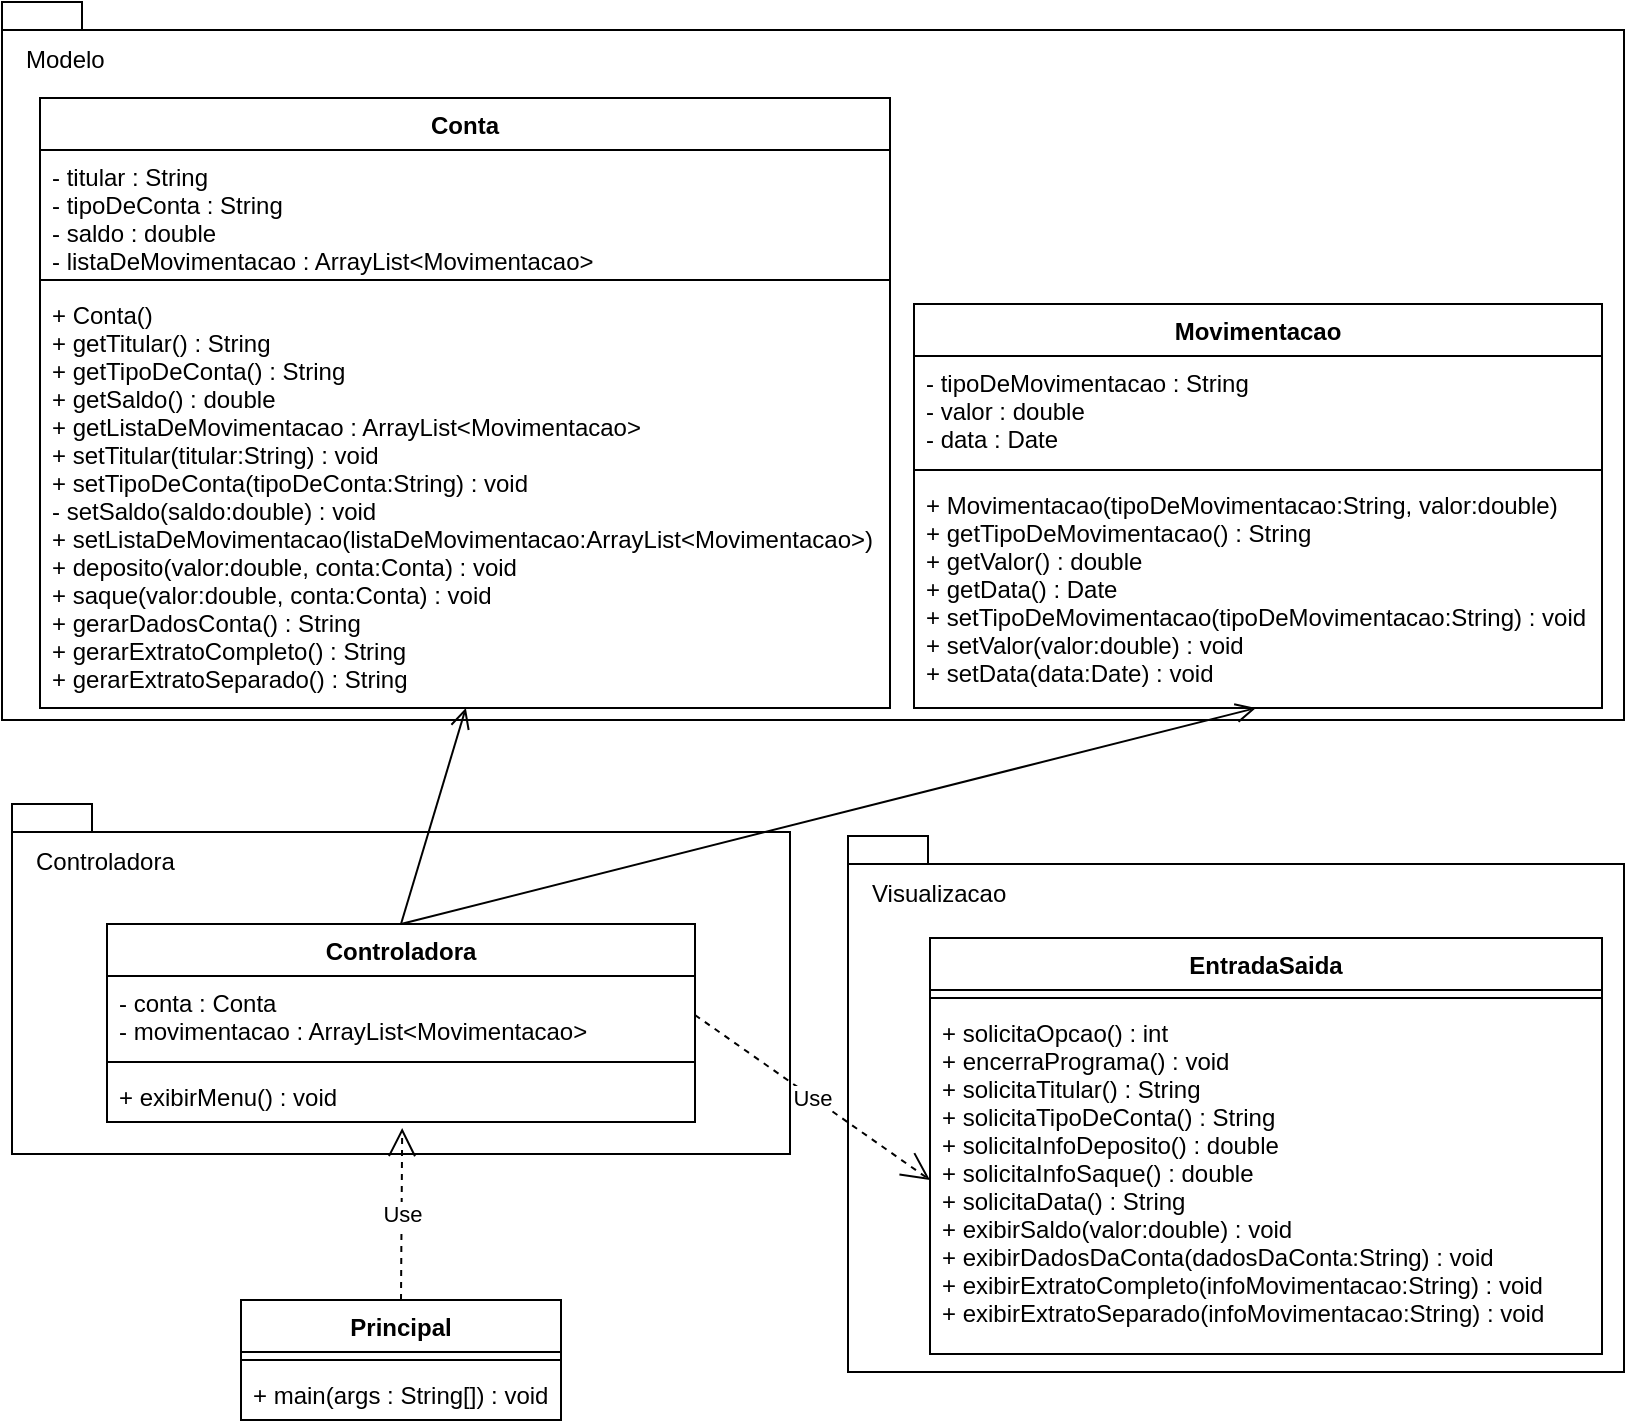 <mxfile version="17.2.4" type="google"><diagram id="OOQIxKlM8ksysqOHkIzJ" name="Page-1"><mxGraphModel grid="0" page="1" gridSize="10" guides="1" tooltips="1" connect="1" arrows="1" fold="1" pageScale="1" pageWidth="827" pageHeight="1169" math="0" shadow="0"><root><mxCell id="0"/><mxCell id="1" parent="0"/><mxCell id="rF6WpgexEWNnIROqC1L4-21" value="" style="shape=folder;fontStyle=1;spacingTop=10;tabWidth=40;tabHeight=14;tabPosition=left;html=1;" vertex="1" parent="1"><mxGeometry x="436" y="781" width="388" height="268" as="geometry"/></mxCell><mxCell id="rF6WpgexEWNnIROqC1L4-11" value="" style="shape=folder;fontStyle=1;spacingTop=10;tabWidth=40;tabHeight=14;tabPosition=left;html=1;" vertex="1" parent="1"><mxGeometry x="13" y="364" width="811" height="359" as="geometry"/></mxCell><mxCell id="wNTuDRI-KQpana7OwPKi-9" value="" style="shape=folder;fontStyle=1;spacingTop=10;tabWidth=40;tabHeight=14;tabPosition=left;html=1;" vertex="1" parent="1"><mxGeometry x="18" y="765" width="389" height="175" as="geometry"/></mxCell><mxCell id="wNTuDRI-KQpana7OwPKi-1" value="Principal" style="swimlane;fontStyle=1;align=center;verticalAlign=top;childLayout=stackLayout;horizontal=1;startSize=26;horizontalStack=0;resizeParent=1;resizeParentMax=0;resizeLast=0;collapsible=1;marginBottom=0;" vertex="1" parent="1"><mxGeometry x="132.5" y="1013" width="160" height="60" as="geometry"/></mxCell><mxCell id="wNTuDRI-KQpana7OwPKi-3" value="" style="line;strokeWidth=1;fillColor=none;align=left;verticalAlign=middle;spacingTop=-1;spacingLeft=3;spacingRight=3;rotatable=0;labelPosition=right;points=[];portConstraint=eastwest;" vertex="1" parent="wNTuDRI-KQpana7OwPKi-1"><mxGeometry y="26" width="160" height="8" as="geometry"/></mxCell><mxCell id="wNTuDRI-KQpana7OwPKi-4" value="+ main(args : String[]) : void" style="text;strokeColor=none;fillColor=none;align=left;verticalAlign=top;spacingLeft=4;spacingRight=4;overflow=hidden;rotatable=0;points=[[0,0.5],[1,0.5]];portConstraint=eastwest;" vertex="1" parent="wNTuDRI-KQpana7OwPKi-1"><mxGeometry y="34" width="160" height="26" as="geometry"/></mxCell><mxCell id="wNTuDRI-KQpana7OwPKi-5" value="Controladora" style="swimlane;fontStyle=1;align=center;verticalAlign=top;childLayout=stackLayout;horizontal=1;startSize=26;horizontalStack=0;resizeParent=1;resizeParentMax=0;resizeLast=0;collapsible=1;marginBottom=0;" vertex="1" parent="1"><mxGeometry x="65.5" y="825" width="294" height="99" as="geometry"/></mxCell><mxCell id="wNTuDRI-KQpana7OwPKi-6" value="- conta : Conta&#10;- movimentacao : ArrayList&lt;Movimentacao&gt;" style="text;strokeColor=none;fillColor=none;align=left;verticalAlign=top;spacingLeft=4;spacingRight=4;overflow=hidden;rotatable=0;points=[[0,0.5],[1,0.5]];portConstraint=eastwest;" vertex="1" parent="wNTuDRI-KQpana7OwPKi-5"><mxGeometry y="26" width="294" height="39" as="geometry"/></mxCell><mxCell id="wNTuDRI-KQpana7OwPKi-7" value="" style="line;strokeWidth=1;fillColor=none;align=left;verticalAlign=middle;spacingTop=-1;spacingLeft=3;spacingRight=3;rotatable=0;labelPosition=right;points=[];portConstraint=eastwest;" vertex="1" parent="wNTuDRI-KQpana7OwPKi-5"><mxGeometry y="65" width="294" height="8" as="geometry"/></mxCell><mxCell id="wNTuDRI-KQpana7OwPKi-8" value="+ exibirMenu() : void" style="text;strokeColor=none;fillColor=none;align=left;verticalAlign=top;spacingLeft=4;spacingRight=4;overflow=hidden;rotatable=0;points=[[0,0.5],[1,0.5]];portConstraint=eastwest;" vertex="1" parent="wNTuDRI-KQpana7OwPKi-5"><mxGeometry y="73" width="294" height="26" as="geometry"/></mxCell><mxCell id="rF6WpgexEWNnIROqC1L4-1" value="Controladora" style="text;html=1;strokeColor=none;fillColor=none;align=left;verticalAlign=middle;whiteSpace=wrap;rounded=0;" vertex="1" parent="1"><mxGeometry x="28" y="779" width="60" height="30" as="geometry"/></mxCell><mxCell id="rF6WpgexEWNnIROqC1L4-2" value="Use" style="endArrow=open;endSize=12;dashed=1;html=1;rounded=0;exitX=0.5;exitY=0;exitDx=0;exitDy=0;entryX=0.502;entryY=1.115;entryDx=0;entryDy=0;entryPerimeter=0;" edge="1" parent="1" source="wNTuDRI-KQpana7OwPKi-1" target="wNTuDRI-KQpana7OwPKi-8"><mxGeometry width="160" relative="1" as="geometry"><mxPoint x="332" y="921" as="sourcePoint"/><mxPoint x="492" y="921" as="targetPoint"/></mxGeometry></mxCell><mxCell id="rF6WpgexEWNnIROqC1L4-3" value="Conta" style="swimlane;fontStyle=1;align=center;verticalAlign=top;childLayout=stackLayout;horizontal=1;startSize=26;horizontalStack=0;resizeParent=1;resizeParentMax=0;resizeLast=0;collapsible=1;marginBottom=0;" vertex="1" parent="1"><mxGeometry x="32" y="412" width="425" height="305" as="geometry"/></mxCell><mxCell id="rF6WpgexEWNnIROqC1L4-4" value="- titular : String&#10;- tipoDeConta : String&#10;- saldo : double&#10;- listaDeMovimentacao : ArrayList&lt;Movimentacao&gt;" style="text;strokeColor=none;fillColor=none;align=left;verticalAlign=top;spacingLeft=4;spacingRight=4;overflow=hidden;rotatable=0;points=[[0,0.5],[1,0.5]];portConstraint=eastwest;" vertex="1" parent="rF6WpgexEWNnIROqC1L4-3"><mxGeometry y="26" width="425" height="61" as="geometry"/></mxCell><mxCell id="rF6WpgexEWNnIROqC1L4-5" value="" style="line;strokeWidth=1;fillColor=none;align=left;verticalAlign=middle;spacingTop=-1;spacingLeft=3;spacingRight=3;rotatable=0;labelPosition=right;points=[];portConstraint=eastwest;" vertex="1" parent="rF6WpgexEWNnIROqC1L4-3"><mxGeometry y="87" width="425" height="8" as="geometry"/></mxCell><mxCell id="rF6WpgexEWNnIROqC1L4-6" value="+ Conta()&#10;+ getTitular() : String&#10;+ getTipoDeConta() : String&#10;+ getSaldo() : double&#10;+ getListaDeMovimentacao : ArrayList&lt;Movimentacao&gt;&#10;+ setTitular(titular:String) : void&#10;+ setTipoDeConta(tipoDeConta:String) : void&#10;- setSaldo(saldo:double) : void&#10;+ setListaDeMovimentacao(listaDeMovimentacao:ArrayList&lt;Movimentacao&gt;) : void&#10;+ deposito(valor:double, conta:Conta) : void&#10;+ saque(valor:double, conta:Conta) : void&#10;+ gerarDadosConta() : String&#10;+ gerarExtratoCompleto() : String&#10;+ gerarExtratoSeparado() : String&#10;" style="text;strokeColor=none;fillColor=none;align=left;verticalAlign=top;spacingLeft=4;spacingRight=4;overflow=hidden;rotatable=0;points=[[0,0.5],[1,0.5]];portConstraint=eastwest;" vertex="1" parent="rF6WpgexEWNnIROqC1L4-3"><mxGeometry y="95" width="425" height="210" as="geometry"/></mxCell><mxCell id="rF6WpgexEWNnIROqC1L4-7" value="Movimentacao" style="swimlane;fontStyle=1;align=center;verticalAlign=top;childLayout=stackLayout;horizontal=1;startSize=26;horizontalStack=0;resizeParent=1;resizeParentMax=0;resizeLast=0;collapsible=1;marginBottom=0;" vertex="1" parent="1"><mxGeometry x="469" y="515" width="344" height="202" as="geometry"/></mxCell><mxCell id="rF6WpgexEWNnIROqC1L4-8" value="- tipoDeMovimentacao : String&#10;- valor : double&#10;- data : Date" style="text;strokeColor=none;fillColor=none;align=left;verticalAlign=top;spacingLeft=4;spacingRight=4;overflow=hidden;rotatable=0;points=[[0,0.5],[1,0.5]];portConstraint=eastwest;" vertex="1" parent="rF6WpgexEWNnIROqC1L4-7"><mxGeometry y="26" width="344" height="53" as="geometry"/></mxCell><mxCell id="rF6WpgexEWNnIROqC1L4-9" value="" style="line;strokeWidth=1;fillColor=none;align=left;verticalAlign=middle;spacingTop=-1;spacingLeft=3;spacingRight=3;rotatable=0;labelPosition=right;points=[];portConstraint=eastwest;" vertex="1" parent="rF6WpgexEWNnIROqC1L4-7"><mxGeometry y="79" width="344" height="8" as="geometry"/></mxCell><mxCell id="rF6WpgexEWNnIROqC1L4-10" value="+ Movimentacao(tipoDeMovimentacao:String, valor:double)&#10;+ getTipoDeMovimentacao() : String&#10;+ getValor() : double&#10;+ getData() : Date&#10;+ setTipoDeMovimentacao(tipoDeMovimentacao:String) : void&#10;+ setValor(valor:double) : void&#10;+ setData(data:Date) : void&#10;" style="text;strokeColor=none;fillColor=none;align=left;verticalAlign=top;spacingLeft=4;spacingRight=4;overflow=hidden;rotatable=0;points=[[0,0.5],[1,0.5]];portConstraint=eastwest;" vertex="1" parent="rF6WpgexEWNnIROqC1L4-7"><mxGeometry y="87" width="344" height="115" as="geometry"/></mxCell><mxCell id="rF6WpgexEWNnIROqC1L4-12" value="Modelo" style="text;html=1;strokeColor=none;fillColor=none;align=left;verticalAlign=middle;whiteSpace=wrap;rounded=0;" vertex="1" parent="1"><mxGeometry x="23" y="378" width="60" height="30" as="geometry"/></mxCell><mxCell id="rF6WpgexEWNnIROqC1L4-14" value="" style="endArrow=open;startArrow=none;endFill=0;startFill=0;endSize=8;html=1;verticalAlign=bottom;labelBackgroundColor=none;strokeWidth=1;rounded=0;exitX=0.5;exitY=0;exitDx=0;exitDy=0;entryX=0.501;entryY=1;entryDx=0;entryDy=0;entryPerimeter=0;" edge="1" parent="1" source="wNTuDRI-KQpana7OwPKi-5" target="rF6WpgexEWNnIROqC1L4-6"><mxGeometry width="160" relative="1" as="geometry"><mxPoint x="332" y="721" as="sourcePoint"/><mxPoint x="492" y="721" as="targetPoint"/></mxGeometry></mxCell><mxCell id="rF6WpgexEWNnIROqC1L4-15" value="" style="endArrow=open;startArrow=none;endFill=0;startFill=0;endSize=8;html=1;verticalAlign=bottom;labelBackgroundColor=none;strokeWidth=1;rounded=0;exitX=0.5;exitY=0;exitDx=0;exitDy=0;entryX=0.497;entryY=1;entryDx=0;entryDy=0;entryPerimeter=0;" edge="1" parent="1" source="wNTuDRI-KQpana7OwPKi-5" target="rF6WpgexEWNnIROqC1L4-10"><mxGeometry width="160" relative="1" as="geometry"><mxPoint x="332" y="721" as="sourcePoint"/><mxPoint x="492" y="721" as="targetPoint"/></mxGeometry></mxCell><mxCell id="rF6WpgexEWNnIROqC1L4-16" value="EntradaSaida" style="swimlane;fontStyle=1;align=center;verticalAlign=top;childLayout=stackLayout;horizontal=1;startSize=26;horizontalStack=0;resizeParent=1;resizeParentMax=0;resizeLast=0;collapsible=1;marginBottom=0;" vertex="1" parent="1"><mxGeometry x="477" y="832" width="336" height="208" as="geometry"/></mxCell><mxCell id="rF6WpgexEWNnIROqC1L4-18" value="" style="line;strokeWidth=1;fillColor=none;align=left;verticalAlign=middle;spacingTop=-1;spacingLeft=3;spacingRight=3;rotatable=0;labelPosition=right;points=[];portConstraint=eastwest;" vertex="1" parent="rF6WpgexEWNnIROqC1L4-16"><mxGeometry y="26" width="336" height="8" as="geometry"/></mxCell><mxCell id="rF6WpgexEWNnIROqC1L4-19" value="+ solicitaOpcao() : int&#10;+ encerraPrograma() : void&#10;+ solicitaTitular() : String&#10;+ solicitaTipoDeConta() : String&#10;+ solicitaInfoDeposito() : double&#10;+ solicitaInfoSaque() : double&#10;+ solicitaData() : String&#10;+ exibirSaldo(valor:double) : void&#10;+ exibirDadosDaConta(dadosDaConta:String) : void&#10;+ exibirExtratoCompleto(infoMovimentacao:String) : void&#10;+ exibirExtratoSeparado(infoMovimentacao:String) : void" style="text;strokeColor=none;fillColor=none;align=left;verticalAlign=top;spacingLeft=4;spacingRight=4;overflow=hidden;rotatable=0;points=[[0,0.5],[1,0.5]];portConstraint=eastwest;" vertex="1" parent="rF6WpgexEWNnIROqC1L4-16"><mxGeometry y="34" width="336" height="174" as="geometry"/></mxCell><mxCell id="rF6WpgexEWNnIROqC1L4-20" value="Use" style="endArrow=open;endSize=12;dashed=1;html=1;rounded=0;exitX=1;exitY=0.5;exitDx=0;exitDy=0;entryX=0;entryY=0.5;entryDx=0;entryDy=0;" edge="1" parent="1" source="wNTuDRI-KQpana7OwPKi-6" target="rF6WpgexEWNnIROqC1L4-19"><mxGeometry width="160" relative="1" as="geometry"><mxPoint x="332" y="961" as="sourcePoint"/><mxPoint x="492" y="961" as="targetPoint"/></mxGeometry></mxCell><mxCell id="rF6WpgexEWNnIROqC1L4-22" value="Visualizacao" style="text;html=1;strokeColor=none;fillColor=none;align=left;verticalAlign=middle;whiteSpace=wrap;rounded=0;" vertex="1" parent="1"><mxGeometry x="446" y="795" width="60" height="30" as="geometry"/></mxCell></root></mxGraphModel></diagram></mxfile>